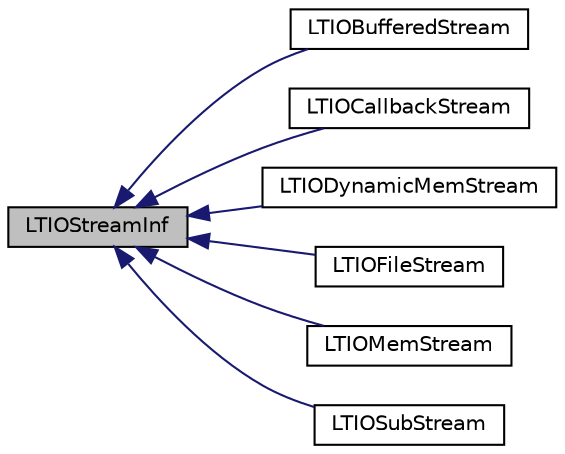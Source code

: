 digraph "LTIOStreamInf"
{
  bgcolor="transparent";
  edge [fontname="Helvetica",fontsize="10",labelfontname="Helvetica",labelfontsize="10"];
  node [fontname="Helvetica",fontsize="10",shape=record];
  rankdir="LR";
  Node1 [label="LTIOStreamInf",height=0.2,width=0.4,color="black", fillcolor="grey75", style="filled" fontcolor="black"];
  Node1 -> Node2 [dir="back",color="midnightblue",fontsize="10",style="solid",fontname="Helvetica"];
  Node2 [label="LTIOBufferedStream",height=0.2,width=0.4,color="black",URL="$a00068.html",tooltip="Stream which wraps an array of bytes in memory. "];
  Node1 -> Node3 [dir="back",color="midnightblue",fontsize="10",style="solid",fontname="Helvetica"];
  Node3 [label="LTIOCallbackStream",height=0.2,width=0.4,color="black",URL="$a00069.html",tooltip="Stream driven entirely by user-defined callbacks. "];
  Node1 -> Node4 [dir="back",color="midnightblue",fontsize="10",style="solid",fontname="Helvetica"];
  Node4 [label="LTIODynamicMemStream",height=0.2,width=0.4,color="black",URL="$a00070.html",tooltip="holds a memory buffer of variable size "];
  Node1 -> Node5 [dir="back",color="midnightblue",fontsize="10",style="solid",fontname="Helvetica"];
  Node5 [label="LTIOFileStream",height=0.2,width=0.4,color="black",URL="$a00071.html",tooltip="File stream. "];
  Node1 -> Node6 [dir="back",color="midnightblue",fontsize="10",style="solid",fontname="Helvetica"];
  Node6 [label="LTIOMemStream",height=0.2,width=0.4,color="black",URL="$a00072.html",tooltip="Stream which wraps an array of bytes in memory. "];
  Node1 -> Node7 [dir="back",color="midnightblue",fontsize="10",style="solid",fontname="Helvetica"];
  Node7 [label="LTIOSubStream",height=0.2,width=0.4,color="black",URL="$a00074.html",tooltip="LTIOSubStream. "];
}
